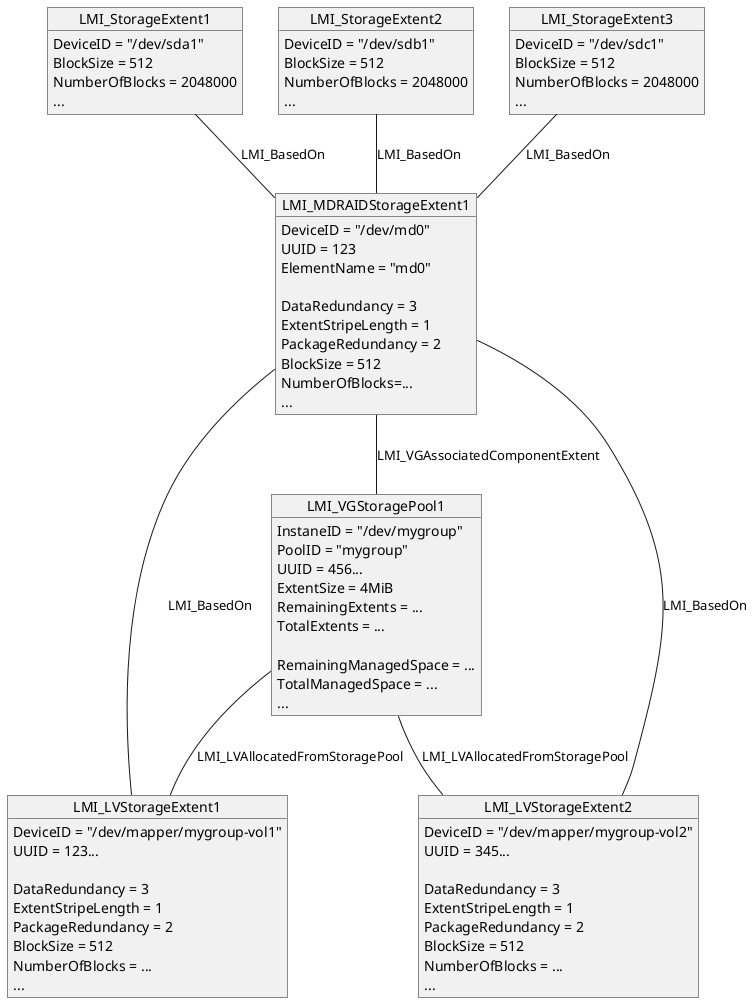 @startuml
object LMI_StorageExtent1 {
	DeviceID = "/dev/sda1"
	BlockSize = 512
	NumberOfBlocks = 2048000
	...
}

object LMI_StorageExtent2 {
	DeviceID = "/dev/sdb1"
	BlockSize = 512
	NumberOfBlocks = 2048000
	...
}

object LMI_StorageExtent3 {
	DeviceID = "/dev/sdc1"
	BlockSize = 512
	NumberOfBlocks = 2048000
	...
}

object LMI_MDRAIDStorageExtent1 {
	DeviceID = "/dev/md0"
	UUID = 123
	ElementName = "md0"
\t
	DataRedundancy = 3
	ExtentStripeLength = 1
	PackageRedundancy = 2
	BlockSize = 512
	NumberOfBlocks=...
	...
}

object LMI_VGStoragePool1{
	InstaneID = "/dev/mygroup"
	PoolID = "mygroup"
	UUID = 456...
	ExtentSize = 4MiB
	RemainingExtents = ...
	TotalExtents = ...
\t
	RemainingManagedSpace = ...
	TotalManagedSpace = ...
	...
}

object LMI_LVStorageExtent1{
	DeviceID = "/dev/mapper/mygroup-vol1"
	UUID = 123...
\t
	DataRedundancy = 3
	ExtentStripeLength = 1
	PackageRedundancy = 2
	BlockSize = 512
	NumberOfBlocks = ...
	...
}

object LMI_LVStorageExtent2{
	DeviceID = "/dev/mapper/mygroup-vol2"
	UUID = 345...
\t
	DataRedundancy = 3
	ExtentStripeLength = 1
	PackageRedundancy = 2
	BlockSize = 512
	NumberOfBlocks = ...
	...
}
LMI_StorageExtent1 -- LMI_MDRAIDStorageExtent1 : LMI_BasedOn
LMI_StorageExtent2 -- LMI_MDRAIDStorageExtent1 : LMI_BasedOn
LMI_StorageExtent3 -- LMI_MDRAIDStorageExtent1 : LMI_BasedOn
LMI_MDRAIDStorageExtent1 -- LMI_VGStoragePool1 : LMI_VGAssociatedComponentExtent
LMI_LVStorageExtent1 -up- LMI_VGStoragePool1 : LMI_LVAllocatedFromStoragePool
LMI_LVStorageExtent2 -up- LMI_VGStoragePool1 : LMI_LVAllocatedFromStoragePool
LMI_LVStorageExtent1 -up- LMI_MDRAIDStorageExtent1 : LMI_BasedOn
LMI_LVStorageExtent2 -up- LMI_MDRAIDStorageExtent1 : LMI_BasedOn

@enduml